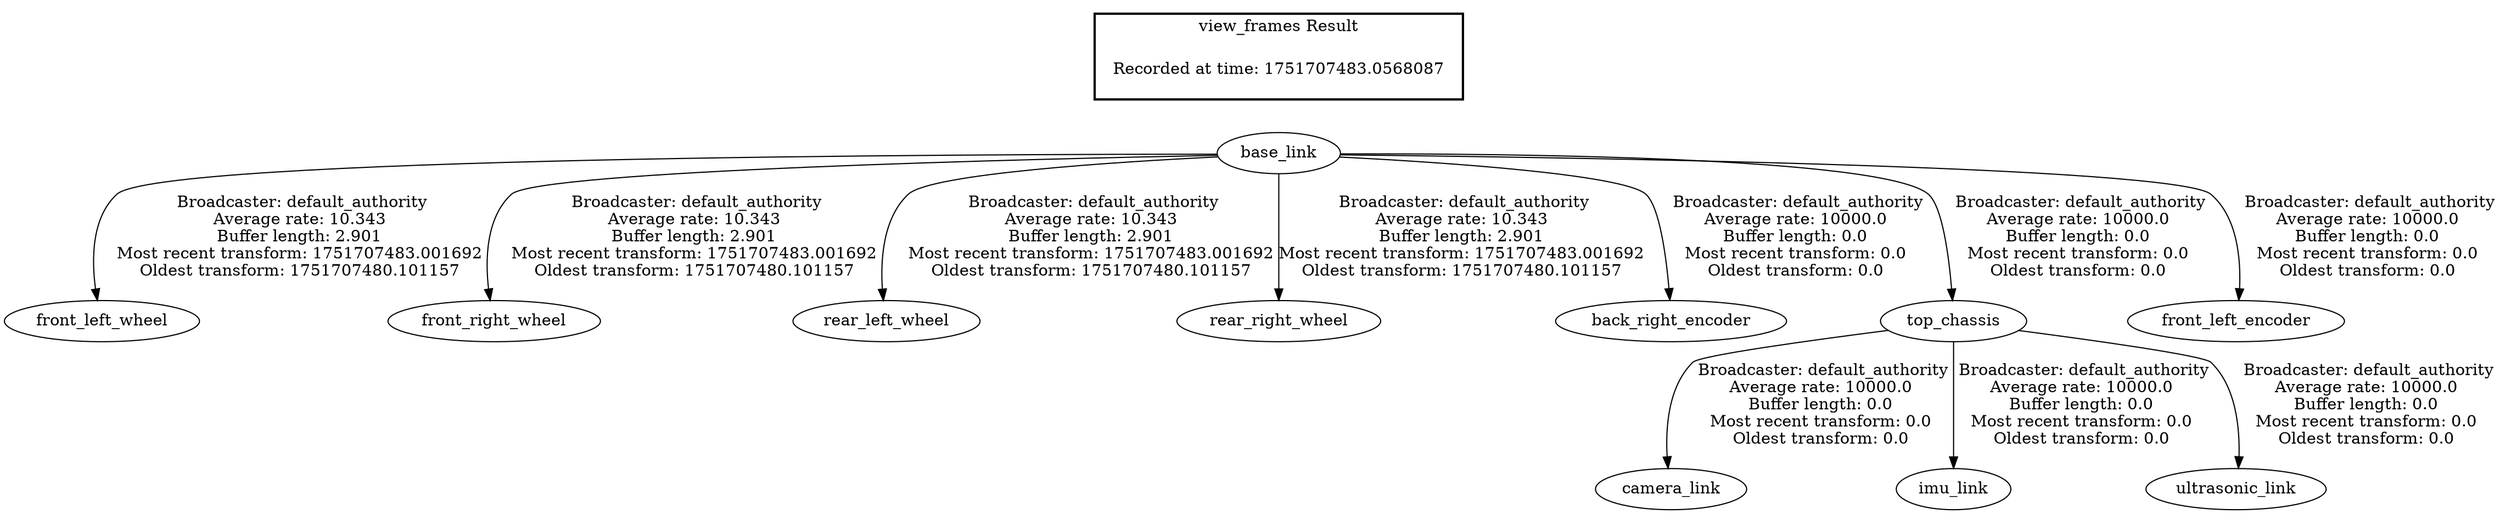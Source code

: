 digraph G {
"base_link" -> "front_left_wheel"[label=" Broadcaster: default_authority\nAverage rate: 10.343\nBuffer length: 2.901\nMost recent transform: 1751707483.001692\nOldest transform: 1751707480.101157\n"];
"base_link" -> "front_right_wheel"[label=" Broadcaster: default_authority\nAverage rate: 10.343\nBuffer length: 2.901\nMost recent transform: 1751707483.001692\nOldest transform: 1751707480.101157\n"];
"base_link" -> "rear_left_wheel"[label=" Broadcaster: default_authority\nAverage rate: 10.343\nBuffer length: 2.901\nMost recent transform: 1751707483.001692\nOldest transform: 1751707480.101157\n"];
"base_link" -> "rear_right_wheel"[label=" Broadcaster: default_authority\nAverage rate: 10.343\nBuffer length: 2.901\nMost recent transform: 1751707483.001692\nOldest transform: 1751707480.101157\n"];
"base_link" -> "back_right_encoder"[label=" Broadcaster: default_authority\nAverage rate: 10000.0\nBuffer length: 0.0\nMost recent transform: 0.0\nOldest transform: 0.0\n"];
"top_chassis" -> "camera_link"[label=" Broadcaster: default_authority\nAverage rate: 10000.0\nBuffer length: 0.0\nMost recent transform: 0.0\nOldest transform: 0.0\n"];
"base_link" -> "top_chassis"[label=" Broadcaster: default_authority\nAverage rate: 10000.0\nBuffer length: 0.0\nMost recent transform: 0.0\nOldest transform: 0.0\n"];
"base_link" -> "front_left_encoder"[label=" Broadcaster: default_authority\nAverage rate: 10000.0\nBuffer length: 0.0\nMost recent transform: 0.0\nOldest transform: 0.0\n"];
"top_chassis" -> "imu_link"[label=" Broadcaster: default_authority\nAverage rate: 10000.0\nBuffer length: 0.0\nMost recent transform: 0.0\nOldest transform: 0.0\n"];
"top_chassis" -> "ultrasonic_link"[label=" Broadcaster: default_authority\nAverage rate: 10000.0\nBuffer length: 0.0\nMost recent transform: 0.0\nOldest transform: 0.0\n"];
edge [style=invis];
 subgraph cluster_legend { style=bold; color=black; label ="view_frames Result";
"Recorded at time: 1751707483.0568087"[ shape=plaintext ] ;
}->"base_link";
}